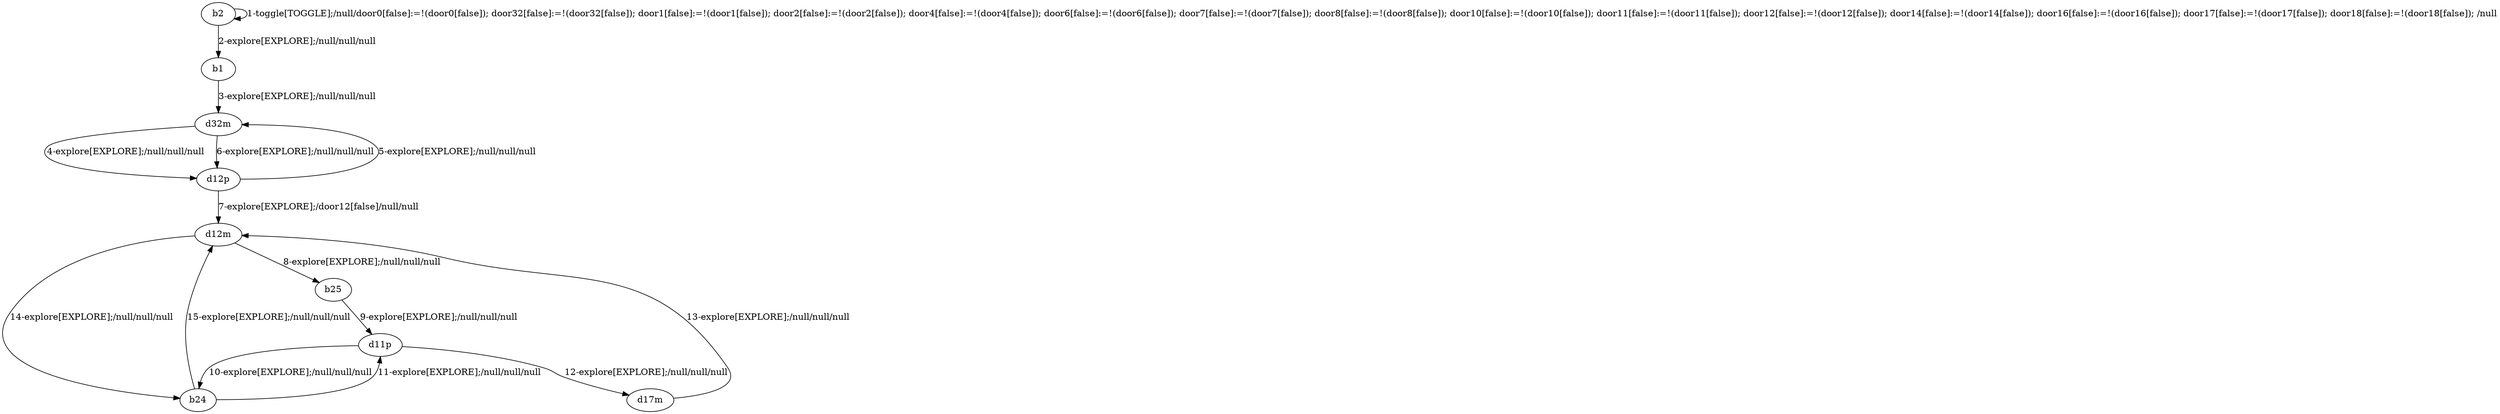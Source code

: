 # Total number of goals covered by this test: 1
# b24 --> d11p

digraph g {
"b2" -> "b2" [label = "1-toggle[TOGGLE];/null/door0[false]:=!(door0[false]); door32[false]:=!(door32[false]); door1[false]:=!(door1[false]); door2[false]:=!(door2[false]); door4[false]:=!(door4[false]); door6[false]:=!(door6[false]); door7[false]:=!(door7[false]); door8[false]:=!(door8[false]); door10[false]:=!(door10[false]); door11[false]:=!(door11[false]); door12[false]:=!(door12[false]); door14[false]:=!(door14[false]); door16[false]:=!(door16[false]); door17[false]:=!(door17[false]); door18[false]:=!(door18[false]); /null"];
"b2" -> "b1" [label = "2-explore[EXPLORE];/null/null/null"];
"b1" -> "d32m" [label = "3-explore[EXPLORE];/null/null/null"];
"d32m" -> "d12p" [label = "4-explore[EXPLORE];/null/null/null"];
"d12p" -> "d32m" [label = "5-explore[EXPLORE];/null/null/null"];
"d32m" -> "d12p" [label = "6-explore[EXPLORE];/null/null/null"];
"d12p" -> "d12m" [label = "7-explore[EXPLORE];/door12[false]/null/null"];
"d12m" -> "b25" [label = "8-explore[EXPLORE];/null/null/null"];
"b25" -> "d11p" [label = "9-explore[EXPLORE];/null/null/null"];
"d11p" -> "b24" [label = "10-explore[EXPLORE];/null/null/null"];
"b24" -> "d11p" [label = "11-explore[EXPLORE];/null/null/null"];
"d11p" -> "d17m" [label = "12-explore[EXPLORE];/null/null/null"];
"d17m" -> "d12m" [label = "13-explore[EXPLORE];/null/null/null"];
"d12m" -> "b24" [label = "14-explore[EXPLORE];/null/null/null"];
"b24" -> "d12m" [label = "15-explore[EXPLORE];/null/null/null"];
}